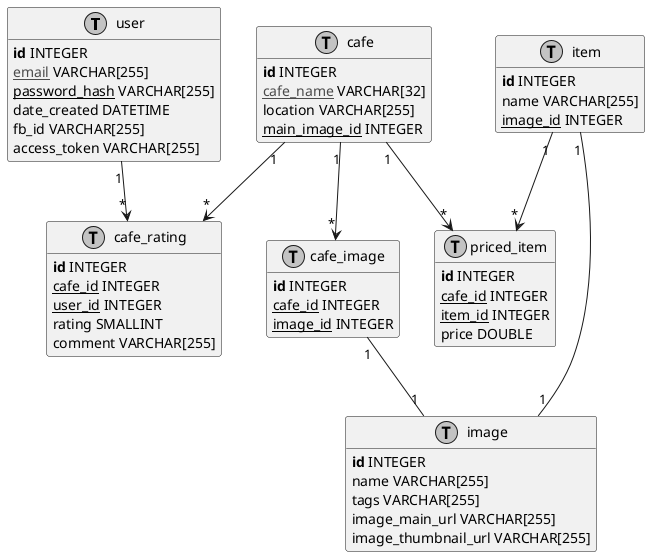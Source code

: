 @startuml
' uncomment the line below if you're using computer with a retina display
' skinparam dpi 300
!define Table(name,desc) class name as "desc" << (T,#FFAAAA) >>
' we use bold for primary key
' green color for unique
' and underscore for not_null
!define primary_key(x) <b>x</b>
!define unique(x) <color:green>x</color>
!define not_null(x) <u>x</u>
' other tags available:
' <i></i>
' <back:COLOR></color>, where color is a color name or html color code
' (#FFAACC)
' see: http://plantuml.com/classes.html#More

hide methods
hide stereotypes

skinparam monochrome true

Table(user, "user") {
primary_key(id) INTEGER
not_null(unique(email)) VARCHAR[255]
not_null(password_hash) VARCHAR[255]
date_created DATETIME
fb_id VARCHAR[255]
access_token VARCHAR[255]
}

Table(cafe, "cafe") {
primary_key(id) INTEGER
not_null(unique(cafe_name)) VARCHAR[32]
location VARCHAR[255]
not_null(main_image_id) INTEGER
}

Table(cafe_image, "cafe_image") {
primary_key(id) INTEGER
not_null(cafe_id) INTEGER
not_null(image_id) INTEGER
}

Table(cafe_rating, "cafe_rating") {
primary_key(id) INTEGER
not_null(cafe_id) INTEGER
not_null(user_id) INTEGER
rating SMALLINT
comment VARCHAR[255]
}

Table(item, "item") {
primary_key(id) INTEGER
name VARCHAR[255]
not_null(image_id) INTEGER
}

Table(image, "image") {
primary_key(id) INTEGER
name VARCHAR[255]
tags VARCHAR[255]
image_main_url VARCHAR[255]
image_thumbnail_url VARCHAR[255]
}

Table(priced_item, "priced_item") {
primary_key(id) INTEGER
not_null(cafe_id) INTEGER
not_null(item_id) INTEGER
price DOUBLE
}

' One to One relationships --
cafe_image "1" -- "1" image
item "1" -- "1" image

' One to Many relationships --> 
item "1" --> "*" priced_item
cafe "1" --> "*" priced_item
cafe "1" --> "*" cafe_rating
cafe "1" --> "*" cafe_image
user "1" --> "*" cafe_rating

@enduml